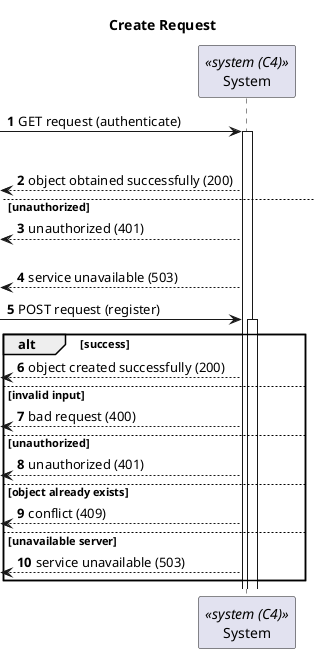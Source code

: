 @startuml Process View - Level 1

autonumber
skinparam packageStyle rect

title Create Request

participant "System" as S <<system (C4)>>

-> S:GET request (authenticate)

activate S

alt success

  <-- S: object obtained successfully (200)

else unauthorized

  <-- S: unauthorized (401)

else unavailable server

  <-- S: service unavailable (503)


-> S:POST request (register)

activate S

alt success

  <-- S: object created successfully (200)

else invalid input

  <-- S: bad request (400)

else unauthorized

  <-- S: unauthorized (401)

else object already exists

  <-- S: conflict (409)

else unavailable server

  <-- S: service unavailable (503)

end

@enduml